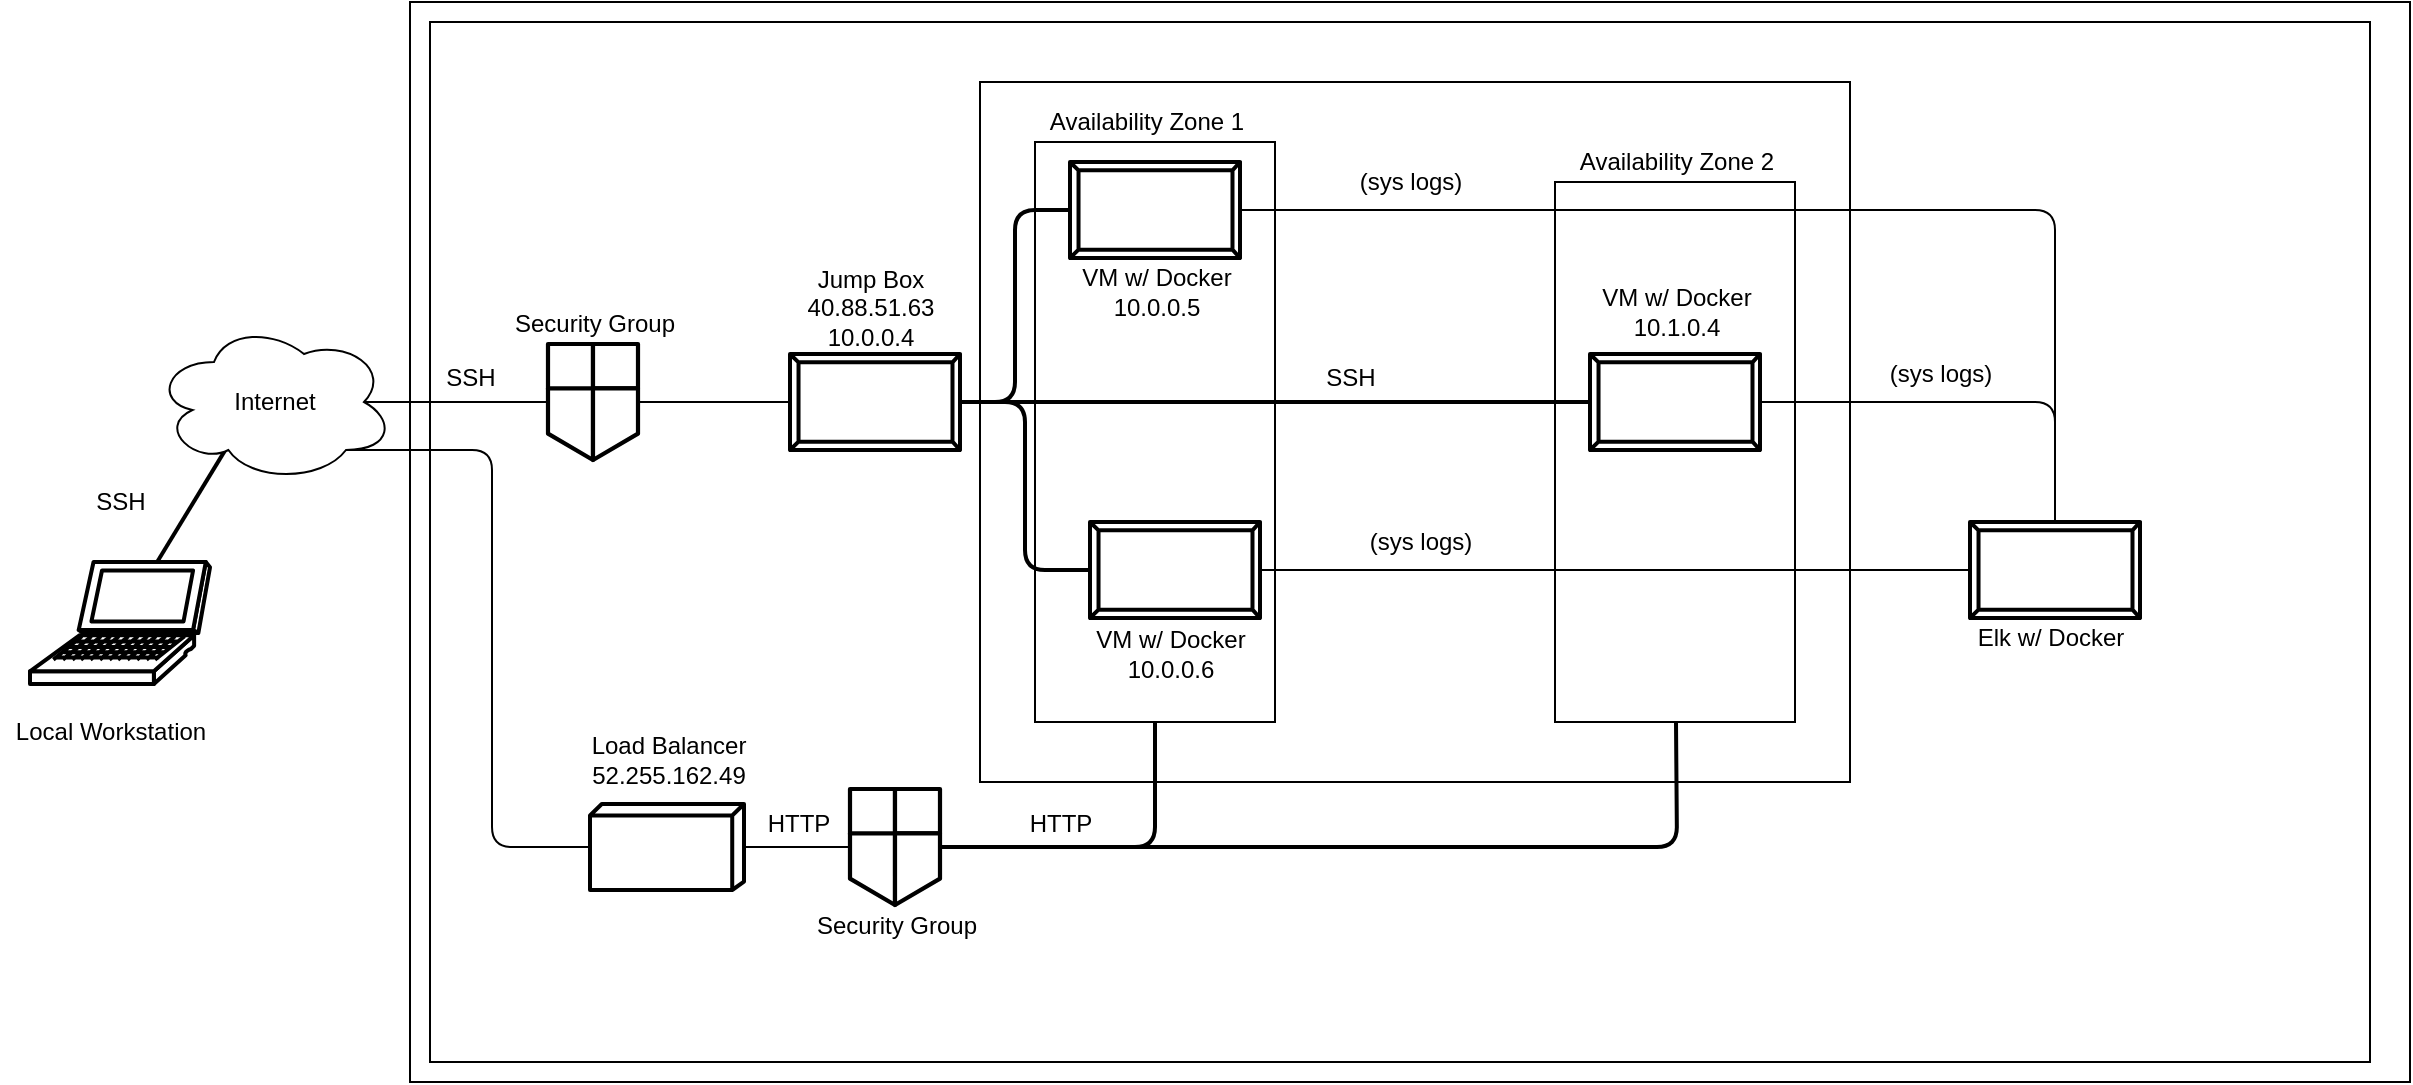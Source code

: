 <mxfile version="14.4.9" type="device"><diagram name="Page-1" id="c37626ed-c26b-45fb-9056-f9ebc6bb27b6"><mxGraphModel dx="1131" dy="-185" grid="1" gridSize="10" guides="1" tooltips="1" connect="1" arrows="1" fold="1" page="1" pageScale="1" pageWidth="1100" pageHeight="850" math="0" shadow="0"><root><mxCell id="0"/><mxCell id="1" parent="0"/><mxCell id="fF91aNZ9k8spbt2P1a6O-42" value="" style="rounded=0;whiteSpace=wrap;html=1;sketch=0;" parent="1" vertex="1"><mxGeometry x="500" y="920" width="1000" height="540" as="geometry"/></mxCell><mxCell id="fF91aNZ9k8spbt2P1a6O-43" value="" style="rounded=0;whiteSpace=wrap;html=1;sketch=0;" parent="1" vertex="1"><mxGeometry x="510" y="930" width="970" height="520" as="geometry"/></mxCell><mxCell id="fF91aNZ9k8spbt2P1a6O-44" value="" style="rounded=0;whiteSpace=wrap;html=1;sketch=0;" parent="1" vertex="1"><mxGeometry x="785" y="960" width="435" height="350" as="geometry"/></mxCell><mxCell id="fF91aNZ9k8spbt2P1a6O-45" value="" style="rounded=0;whiteSpace=wrap;html=1;sketch=0;" parent="1" vertex="1"><mxGeometry x="812.5" y="990" width="120" height="290" as="geometry"/></mxCell><mxCell id="fF91aNZ9k8spbt2P1a6O-46" value="" style="rounded=0;whiteSpace=wrap;html=1;sketch=0;" parent="1" vertex="1"><mxGeometry x="1072.5" y="1010" width="120" height="270" as="geometry"/></mxCell><mxCell id="1c7a67bf8fd3230f-68" style="edgeStyle=none;html=1;labelBackgroundColor=none;startFill=0;endArrow=none;endFill=0;strokeWidth=2;fontFamily=Verdana;fontSize=12;" parent="1" target="fF91aNZ9k8spbt2P1a6O-1" edge="1"><mxGeometry relative="1" as="geometry"><mxPoint x="414" y="1133.561" as="sourcePoint"/><mxPoint x="270" y="1226.086" as="targetPoint"/></mxGeometry></mxCell><mxCell id="fF91aNZ9k8spbt2P1a6O-1" value="" style="shape=mxgraph.cisco.computers_and_peripherals.laptop;html=1;pointerEvents=1;dashed=0;strokeWidth=2;verticalLabelPosition=bottom;verticalAlign=top;align=center;outlineConnect=0;" parent="1" vertex="1"><mxGeometry x="310" y="1200" width="90" height="61" as="geometry"/></mxCell><mxCell id="fF91aNZ9k8spbt2P1a6O-10" style="edgeStyle=orthogonalEdgeStyle;rounded=0;orthogonalLoop=1;jettySize=auto;html=1;exitX=0.875;exitY=0.5;exitDx=0;exitDy=0;exitPerimeter=0;entryX=0;entryY=0.5;entryDx=0;entryDy=0;entryPerimeter=0;endArrow=none;endFill=0;" parent="1" source="fF91aNZ9k8spbt2P1a6O-3" target="fF91aNZ9k8spbt2P1a6O-4" edge="1"><mxGeometry relative="1" as="geometry"/></mxCell><mxCell id="fF91aNZ9k8spbt2P1a6O-19" style="edgeStyle=orthogonalEdgeStyle;curved=0;rounded=1;sketch=0;orthogonalLoop=1;jettySize=auto;html=1;exitX=0.8;exitY=0.8;exitDx=0;exitDy=0;exitPerimeter=0;entryX=0;entryY=0.5;entryDx=0;entryDy=0;entryPerimeter=0;endArrow=none;endFill=0;" parent="1" source="fF91aNZ9k8spbt2P1a6O-3" target="fF91aNZ9k8spbt2P1a6O-8" edge="1"><mxGeometry relative="1" as="geometry"/></mxCell><mxCell id="fF91aNZ9k8spbt2P1a6O-3" value="" style="ellipse;shape=cloud;whiteSpace=wrap;html=1;" parent="1" vertex="1"><mxGeometry x="372" y="1080" width="120" height="80" as="geometry"/></mxCell><mxCell id="fF91aNZ9k8spbt2P1a6O-23" style="edgeStyle=orthogonalEdgeStyle;curved=0;rounded=1;sketch=0;orthogonalLoop=1;jettySize=auto;html=1;exitX=1;exitY=0.5;exitDx=0;exitDy=0;exitPerimeter=0;entryX=0;entryY=0.5;entryDx=0;entryDy=0;entryPerimeter=0;endArrow=none;endFill=0;" parent="1" source="fF91aNZ9k8spbt2P1a6O-4" target="fF91aNZ9k8spbt2P1a6O-14" edge="1"><mxGeometry relative="1" as="geometry"/></mxCell><mxCell id="fF91aNZ9k8spbt2P1a6O-4" value="" style="shape=mxgraph.cisco.security.network_security;html=1;pointerEvents=1;dashed=0;strokeWidth=2;verticalLabelPosition=bottom;verticalAlign=top;align=center;outlineConnect=0;" parent="1" vertex="1"><mxGeometry x="569" y="1091" width="45" height="58" as="geometry"/></mxCell><mxCell id="fF91aNZ9k8spbt2P1a6O-50" style="edgeStyle=orthogonalEdgeStyle;curved=0;rounded=1;sketch=0;orthogonalLoop=1;jettySize=auto;html=1;exitX=1;exitY=0.5;exitDx=0;exitDy=0;exitPerimeter=0;endArrow=none;endFill=0;strokeWidth=2;" parent="1" source="fF91aNZ9k8spbt2P1a6O-5" edge="1"><mxGeometry relative="1" as="geometry"><mxPoint x="1133" y="1280" as="targetPoint"/></mxGeometry></mxCell><mxCell id="fF91aNZ9k8spbt2P1a6O-75" style="edgeStyle=orthogonalEdgeStyle;curved=0;rounded=1;sketch=0;orthogonalLoop=1;jettySize=auto;html=1;exitX=1;exitY=0.5;exitDx=0;exitDy=0;exitPerimeter=0;entryX=0.5;entryY=1;entryDx=0;entryDy=0;endArrow=none;endFill=0;strokeWidth=2;" parent="1" source="fF91aNZ9k8spbt2P1a6O-5" target="fF91aNZ9k8spbt2P1a6O-45" edge="1"><mxGeometry relative="1" as="geometry"/></mxCell><mxCell id="fF91aNZ9k8spbt2P1a6O-5" value="" style="shape=mxgraph.cisco.security.network_security;html=1;pointerEvents=1;dashed=0;strokeWidth=2;verticalLabelPosition=bottom;verticalAlign=top;align=center;outlineConnect=0;" parent="1" vertex="1"><mxGeometry x="720" y="1313.5" width="45" height="58" as="geometry"/></mxCell><mxCell id="fF91aNZ9k8spbt2P1a6O-11" style="edgeStyle=orthogonalEdgeStyle;rounded=0;orthogonalLoop=1;jettySize=auto;html=1;exitX=1;exitY=0.5;exitDx=0;exitDy=0;exitPerimeter=0;endArrow=none;endFill=0;entryX=0;entryY=0.5;entryDx=0;entryDy=0;entryPerimeter=0;" parent="1" source="fF91aNZ9k8spbt2P1a6O-8" target="fF91aNZ9k8spbt2P1a6O-5" edge="1"><mxGeometry relative="1" as="geometry"><mxPoint x="710" y="1342" as="targetPoint"/></mxGeometry></mxCell><mxCell id="fF91aNZ9k8spbt2P1a6O-8" value="" style="shape=mxgraph.cisco.storage.fc_storage;html=1;pointerEvents=1;dashed=0;strokeWidth=2;verticalLabelPosition=bottom;verticalAlign=top;align=center;outlineConnect=0;" parent="1" vertex="1"><mxGeometry x="590" y="1321" width="77" height="43" as="geometry"/></mxCell><mxCell id="fF91aNZ9k8spbt2P1a6O-25" style="edgeStyle=orthogonalEdgeStyle;curved=0;rounded=1;sketch=0;orthogonalLoop=1;jettySize=auto;html=1;exitX=1;exitY=0.5;exitDx=0;exitDy=0;exitPerimeter=0;entryX=0;entryY=0.5;entryDx=0;entryDy=0;entryPerimeter=0;strokeWidth=2;endArrow=none;endFill=0;" parent="1" source="fF91aNZ9k8spbt2P1a6O-14" target="fF91aNZ9k8spbt2P1a6O-15" edge="1"><mxGeometry relative="1" as="geometry"/></mxCell><mxCell id="fF91aNZ9k8spbt2P1a6O-26" style="edgeStyle=orthogonalEdgeStyle;curved=0;rounded=1;sketch=0;orthogonalLoop=1;jettySize=auto;html=1;exitX=1;exitY=0.5;exitDx=0;exitDy=0;exitPerimeter=0;entryX=0;entryY=0.5;entryDx=0;entryDy=0;entryPerimeter=0;strokeWidth=2;endArrow=none;endFill=0;" parent="1" source="fF91aNZ9k8spbt2P1a6O-14" target="fF91aNZ9k8spbt2P1a6O-16" edge="1"><mxGeometry relative="1" as="geometry"/></mxCell><mxCell id="fF91aNZ9k8spbt2P1a6O-32" style="edgeStyle=orthogonalEdgeStyle;curved=0;rounded=1;sketch=0;orthogonalLoop=1;jettySize=auto;html=1;exitX=1;exitY=0.5;exitDx=0;exitDy=0;exitPerimeter=0;entryX=0;entryY=0.5;entryDx=0;entryDy=0;entryPerimeter=0;strokeWidth=2;endArrow=none;endFill=0;" parent="1" source="fF91aNZ9k8spbt2P1a6O-14" target="fF91aNZ9k8spbt2P1a6O-27" edge="1"><mxGeometry relative="1" as="geometry"/></mxCell><mxCell id="fF91aNZ9k8spbt2P1a6O-14" value="" style="shape=mxgraph.cisco.misc.pad_2;html=1;pointerEvents=1;dashed=0;strokeWidth=2;verticalLabelPosition=bottom;verticalAlign=top;align=center;outlineConnect=0;" parent="1" vertex="1"><mxGeometry x="690" y="1096" width="85" height="48" as="geometry"/></mxCell><mxCell id="fF91aNZ9k8spbt2P1a6O-38" style="edgeStyle=orthogonalEdgeStyle;curved=0;rounded=1;sketch=0;orthogonalLoop=1;jettySize=auto;html=1;exitX=1;exitY=0.5;exitDx=0;exitDy=0;exitPerimeter=0;entryX=0.5;entryY=0;entryDx=0;entryDy=0;entryPerimeter=0;endArrow=none;endFill=0;" parent="1" source="fF91aNZ9k8spbt2P1a6O-15" target="fF91aNZ9k8spbt2P1a6O-37" edge="1"><mxGeometry relative="1" as="geometry"/></mxCell><mxCell id="fF91aNZ9k8spbt2P1a6O-15" value="" style="shape=mxgraph.cisco.misc.pad_2;html=1;pointerEvents=1;dashed=0;strokeWidth=2;verticalLabelPosition=bottom;verticalAlign=top;align=center;outlineConnect=0;" parent="1" vertex="1"><mxGeometry x="830" y="1000" width="85" height="48" as="geometry"/></mxCell><mxCell id="fF91aNZ9k8spbt2P1a6O-41" style="edgeStyle=orthogonalEdgeStyle;curved=0;rounded=1;sketch=0;orthogonalLoop=1;jettySize=auto;html=1;exitX=1;exitY=0.5;exitDx=0;exitDy=0;exitPerimeter=0;entryX=0;entryY=0.5;entryDx=0;entryDy=0;entryPerimeter=0;endArrow=none;endFill=0;" parent="1" source="fF91aNZ9k8spbt2P1a6O-16" target="fF91aNZ9k8spbt2P1a6O-37" edge="1"><mxGeometry relative="1" as="geometry"/></mxCell><mxCell id="fF91aNZ9k8spbt2P1a6O-16" value="" style="shape=mxgraph.cisco.misc.pad_2;html=1;pointerEvents=1;dashed=0;strokeWidth=2;verticalLabelPosition=bottom;verticalAlign=top;align=center;outlineConnect=0;" parent="1" vertex="1"><mxGeometry x="840" y="1180" width="85" height="48" as="geometry"/></mxCell><mxCell id="fF91aNZ9k8spbt2P1a6O-39" style="edgeStyle=orthogonalEdgeStyle;curved=0;rounded=1;sketch=0;orthogonalLoop=1;jettySize=auto;html=1;exitX=1;exitY=0.5;exitDx=0;exitDy=0;exitPerimeter=0;entryX=0.5;entryY=0;entryDx=0;entryDy=0;entryPerimeter=0;endArrow=none;endFill=0;" parent="1" source="fF91aNZ9k8spbt2P1a6O-27" target="fF91aNZ9k8spbt2P1a6O-37" edge="1"><mxGeometry relative="1" as="geometry"/></mxCell><mxCell id="fF91aNZ9k8spbt2P1a6O-27" value="" style="shape=mxgraph.cisco.misc.pad_2;html=1;pointerEvents=1;dashed=0;strokeWidth=2;verticalLabelPosition=bottom;verticalAlign=top;align=center;outlineConnect=0;" parent="1" vertex="1"><mxGeometry x="1090" y="1096" width="85" height="48" as="geometry"/></mxCell><mxCell id="fF91aNZ9k8spbt2P1a6O-37" value="" style="shape=mxgraph.cisco.misc.pad_2;html=1;pointerEvents=1;dashed=0;strokeWidth=2;verticalLabelPosition=bottom;verticalAlign=top;align=center;outlineConnect=0;" parent="1" vertex="1"><mxGeometry x="1280" y="1180" width="85" height="48" as="geometry"/></mxCell><mxCell id="fF91aNZ9k8spbt2P1a6O-51" value="Availability Zone 1" style="text;html=1;align=center;verticalAlign=middle;resizable=0;points=[];autosize=1;" parent="1" vertex="1"><mxGeometry x="812.5" y="970" width="110" height="20" as="geometry"/></mxCell><mxCell id="fF91aNZ9k8spbt2P1a6O-53" value="Availability Zone 2" style="text;html=1;align=center;verticalAlign=middle;resizable=0;points=[];autosize=1;" parent="1" vertex="1"><mxGeometry x="1077.5" y="990" width="110" height="20" as="geometry"/></mxCell><mxCell id="fF91aNZ9k8spbt2P1a6O-55" value="Elk w/ Docker" style="text;html=1;align=center;verticalAlign=middle;resizable=0;points=[];autosize=1;" parent="1" vertex="1"><mxGeometry x="1275" y="1228" width="90" height="20" as="geometry"/></mxCell><mxCell id="fF91aNZ9k8spbt2P1a6O-56" value="VM w/ Docker&lt;br&gt;10.0.0.5" style="text;html=1;align=center;verticalAlign=middle;resizable=0;points=[];autosize=1;" parent="1" vertex="1"><mxGeometry x="827.5" y="1050" width="90" height="30" as="geometry"/></mxCell><mxCell id="fF91aNZ9k8spbt2P1a6O-57" value="VM w/ Docker&lt;br&gt;10.0.0.6" style="text;html=1;align=center;verticalAlign=middle;resizable=0;points=[];autosize=1;" parent="1" vertex="1"><mxGeometry x="835" y="1231" width="90" height="30" as="geometry"/></mxCell><mxCell id="fF91aNZ9k8spbt2P1a6O-58" value="VM w/ Docker&lt;br&gt;10.1.0.4" style="text;html=1;align=center;verticalAlign=middle;resizable=0;points=[];autosize=1;" parent="1" vertex="1"><mxGeometry x="1087.5" y="1060" width="90" height="30" as="geometry"/></mxCell><mxCell id="fF91aNZ9k8spbt2P1a6O-59" value="Load Balancer&lt;br&gt;52.255.162.49" style="text;html=1;align=center;verticalAlign=middle;resizable=0;points=[];autosize=1;" parent="1" vertex="1"><mxGeometry x="583.5" y="1283.5" width="90" height="30" as="geometry"/></mxCell><mxCell id="fF91aNZ9k8spbt2P1a6O-60" value="Jump Box&lt;br&gt;40.88.51.63&lt;br&gt;10.0.0.4" style="text;html=1;align=center;verticalAlign=middle;resizable=0;points=[];autosize=1;" parent="1" vertex="1"><mxGeometry x="690" y="1048" width="80" height="50" as="geometry"/></mxCell><mxCell id="fF91aNZ9k8spbt2P1a6O-61" value="Security Group" style="text;html=1;align=center;verticalAlign=middle;resizable=0;points=[];autosize=1;" parent="1" vertex="1"><mxGeometry x="541.5" y="1071" width="100" height="20" as="geometry"/></mxCell><mxCell id="fF91aNZ9k8spbt2P1a6O-62" value="Security Group" style="text;html=1;align=center;verticalAlign=middle;resizable=0;points=[];autosize=1;" parent="1" vertex="1"><mxGeometry x="692.5" y="1371.5" width="100" height="20" as="geometry"/></mxCell><mxCell id="fF91aNZ9k8spbt2P1a6O-63" value="Local Workstation" style="text;html=1;align=center;verticalAlign=middle;resizable=0;points=[];autosize=1;" parent="1" vertex="1"><mxGeometry x="295" y="1275" width="110" height="20" as="geometry"/></mxCell><mxCell id="fF91aNZ9k8spbt2P1a6O-64" value="Internet" style="text;html=1;align=center;verticalAlign=middle;resizable=0;points=[];autosize=1;" parent="1" vertex="1"><mxGeometry x="402" y="1110" width="60" height="20" as="geometry"/></mxCell><mxCell id="fF91aNZ9k8spbt2P1a6O-65" value="SSH" style="text;html=1;align=center;verticalAlign=middle;resizable=0;points=[];autosize=1;" parent="1" vertex="1"><mxGeometry x="335" y="1160" width="40" height="20" as="geometry"/></mxCell><mxCell id="fF91aNZ9k8spbt2P1a6O-67" value="SSH" style="text;html=1;align=center;verticalAlign=middle;resizable=0;points=[];autosize=1;" parent="1" vertex="1"><mxGeometry x="510" y="1098" width="40" height="20" as="geometry"/></mxCell><mxCell id="fF91aNZ9k8spbt2P1a6O-69" value="SSH" style="text;html=1;align=center;verticalAlign=middle;resizable=0;points=[];autosize=1;" parent="1" vertex="1"><mxGeometry x="950" y="1098" width="40" height="20" as="geometry"/></mxCell><mxCell id="fF91aNZ9k8spbt2P1a6O-70" value="(sys logs)" style="text;html=1;align=center;verticalAlign=middle;resizable=0;points=[];autosize=1;" parent="1" vertex="1"><mxGeometry x="1230" y="1096" width="70" height="20" as="geometry"/></mxCell><mxCell id="fF91aNZ9k8spbt2P1a6O-73" value="HTTP" style="text;html=1;align=center;verticalAlign=middle;resizable=0;points=[];autosize=1;" parent="1" vertex="1"><mxGeometry x="668.5" y="1321" width="50" height="20" as="geometry"/></mxCell><mxCell id="fF91aNZ9k8spbt2P1a6O-74" value="HTTP" style="text;html=1;align=center;verticalAlign=middle;resizable=0;points=[];autosize=1;" parent="1" vertex="1"><mxGeometry x="800" y="1321" width="50" height="20" as="geometry"/></mxCell><mxCell id="fF91aNZ9k8spbt2P1a6O-76" value="(sys logs)" style="text;html=1;align=center;verticalAlign=middle;resizable=0;points=[];autosize=1;" parent="1" vertex="1"><mxGeometry x="970" y="1180" width="70" height="20" as="geometry"/></mxCell><mxCell id="fF91aNZ9k8spbt2P1a6O-77" value="(sys logs)" style="text;html=1;align=center;verticalAlign=middle;resizable=0;points=[];autosize=1;" parent="1" vertex="1"><mxGeometry x="965" y="1000" width="70" height="20" as="geometry"/></mxCell></root></mxGraphModel></diagram></mxfile>